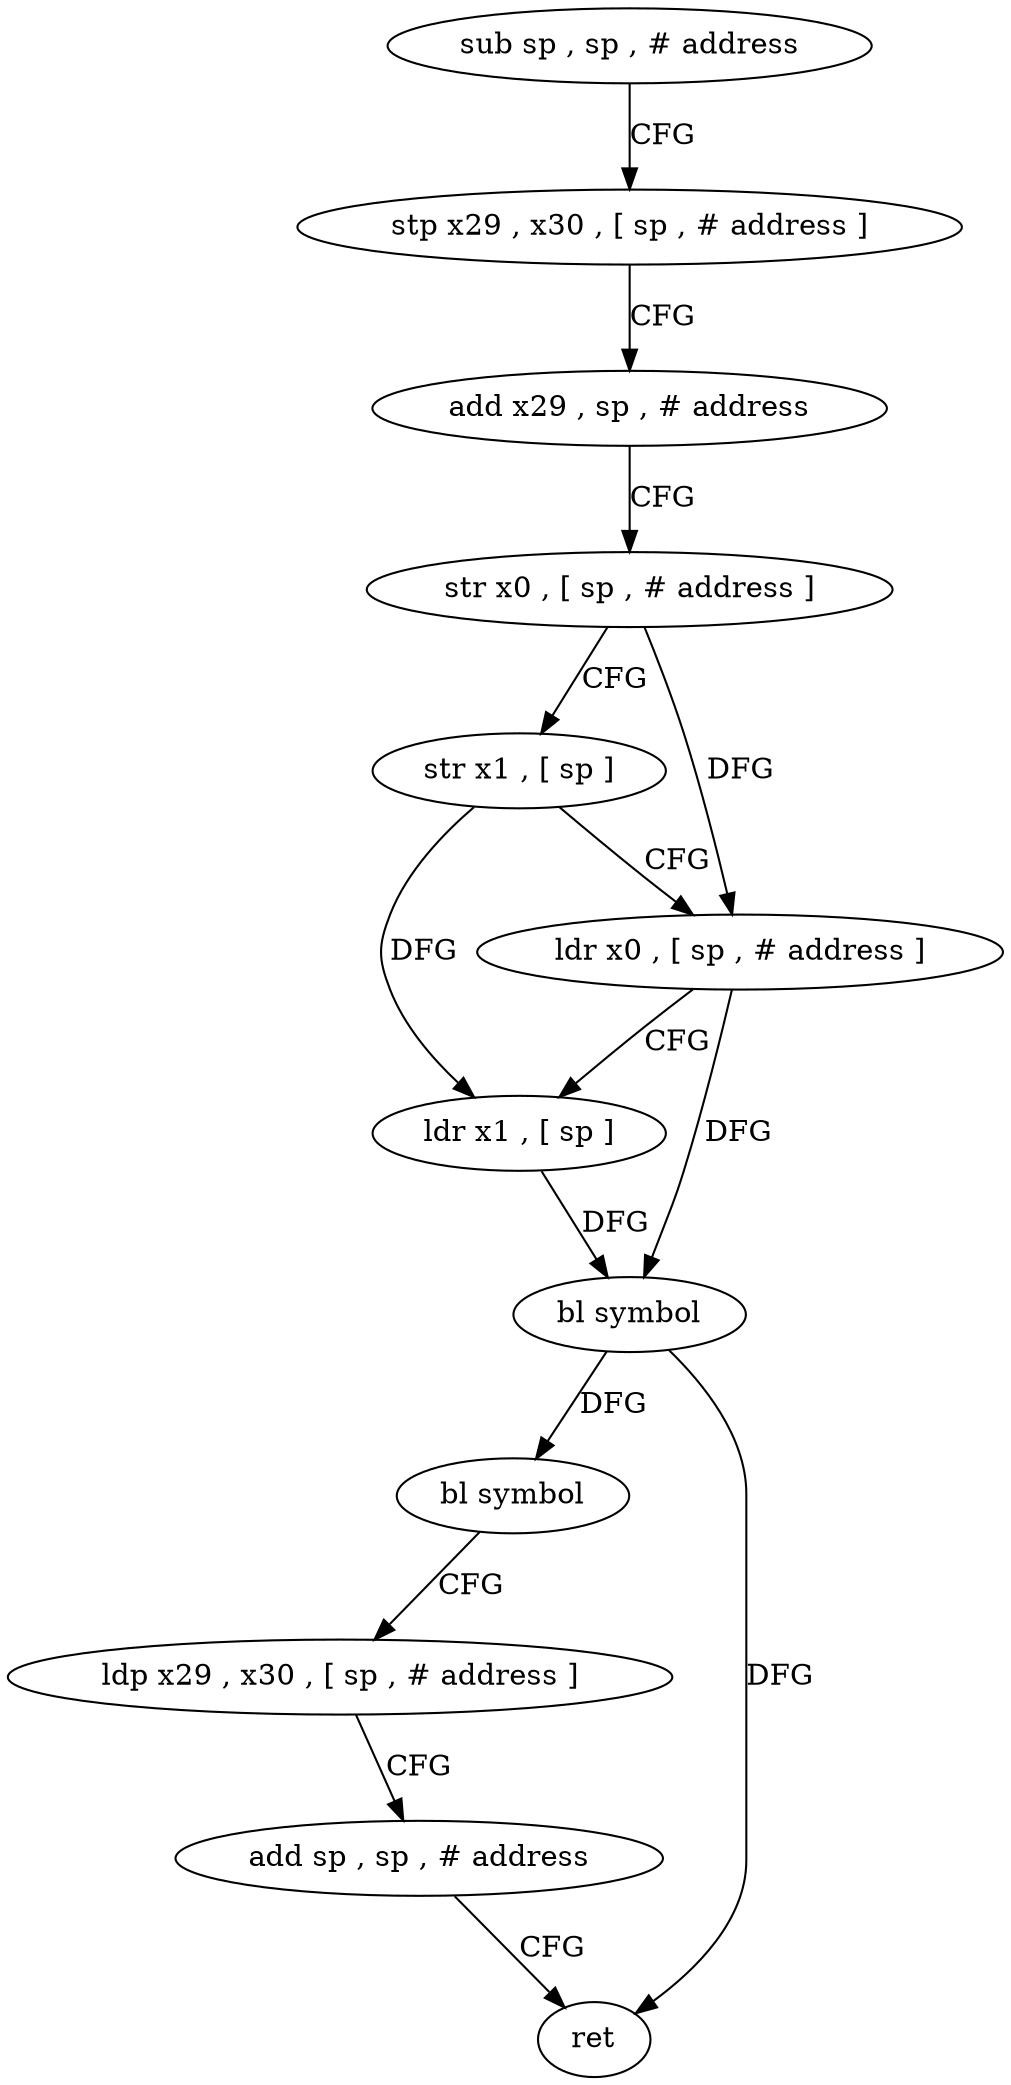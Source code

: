 digraph "func" {
"4239932" [label = "sub sp , sp , # address" ]
"4239936" [label = "stp x29 , x30 , [ sp , # address ]" ]
"4239940" [label = "add x29 , sp , # address" ]
"4239944" [label = "str x0 , [ sp , # address ]" ]
"4239948" [label = "str x1 , [ sp ]" ]
"4239952" [label = "ldr x0 , [ sp , # address ]" ]
"4239956" [label = "ldr x1 , [ sp ]" ]
"4239960" [label = "bl symbol" ]
"4239964" [label = "bl symbol" ]
"4239968" [label = "ldp x29 , x30 , [ sp , # address ]" ]
"4239972" [label = "add sp , sp , # address" ]
"4239976" [label = "ret" ]
"4239932" -> "4239936" [ label = "CFG" ]
"4239936" -> "4239940" [ label = "CFG" ]
"4239940" -> "4239944" [ label = "CFG" ]
"4239944" -> "4239948" [ label = "CFG" ]
"4239944" -> "4239952" [ label = "DFG" ]
"4239948" -> "4239952" [ label = "CFG" ]
"4239948" -> "4239956" [ label = "DFG" ]
"4239952" -> "4239956" [ label = "CFG" ]
"4239952" -> "4239960" [ label = "DFG" ]
"4239956" -> "4239960" [ label = "DFG" ]
"4239960" -> "4239964" [ label = "DFG" ]
"4239960" -> "4239976" [ label = "DFG" ]
"4239964" -> "4239968" [ label = "CFG" ]
"4239968" -> "4239972" [ label = "CFG" ]
"4239972" -> "4239976" [ label = "CFG" ]
}
